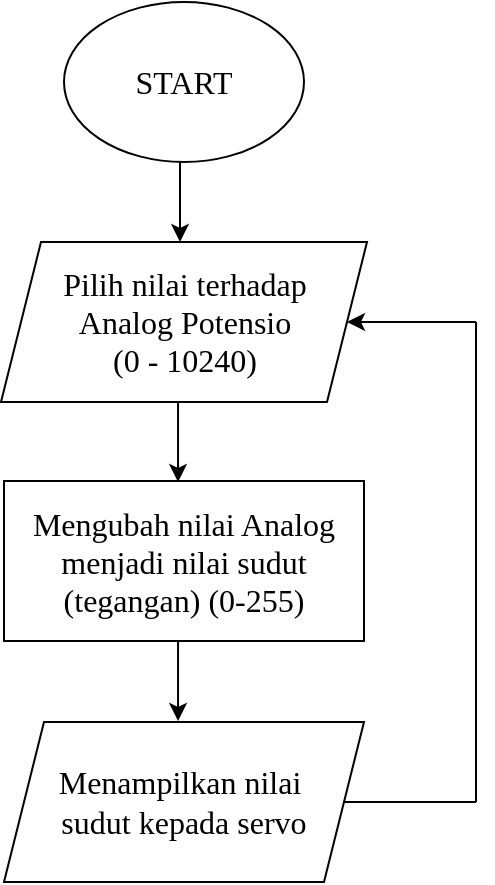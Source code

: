 <mxfile version="24.7.17">
  <diagram name="Copy of Page-1" id="vFqxtEYAQFBMvYkkHcR1">
    <mxGraphModel dx="794" dy="446" grid="1" gridSize="10" guides="1" tooltips="1" connect="1" arrows="1" fold="1" page="1" pageScale="1" pageWidth="827" pageHeight="1169" math="0" shadow="0">
      <root>
        <mxCell id="0" />
        <mxCell id="1" parent="0" />
        <mxCell id="S4IuiXMuQlr-SyENGjOr-11" value="&lt;font size=&quot;3&quot; face=&quot;Comic Sans MS&quot;&gt;START&lt;/font&gt;" style="ellipse;whiteSpace=wrap;html=1;" vertex="1" parent="1">
          <mxGeometry x="354" y="40" width="120" height="80" as="geometry" />
        </mxCell>
        <mxCell id="S4IuiXMuQlr-SyENGjOr-12" value="" style="endArrow=classic;html=1;rounded=0;" edge="1" parent="1">
          <mxGeometry width="50" height="50" relative="1" as="geometry">
            <mxPoint x="412" y="120" as="sourcePoint" />
            <mxPoint x="412" y="160" as="targetPoint" />
          </mxGeometry>
        </mxCell>
        <mxCell id="S4IuiXMuQlr-SyENGjOr-13" value="&lt;font size=&quot;3&quot; face=&quot;Comic Sans MS&quot;&gt;Pilih nilai terhadap&lt;/font&gt;&lt;div&gt;&lt;font size=&quot;3&quot; face=&quot;Comic Sans MS&quot;&gt;Analog Potensio&lt;/font&gt;&lt;/div&gt;&lt;div&gt;&lt;font size=&quot;3&quot; face=&quot;Comic Sans MS&quot;&gt;(0 - 10240)&lt;/font&gt;&lt;/div&gt;" style="shape=parallelogram;perimeter=parallelogramPerimeter;whiteSpace=wrap;html=1;fixedSize=1;" vertex="1" parent="1">
          <mxGeometry x="322.5" y="160" width="183" height="80" as="geometry" />
        </mxCell>
        <mxCell id="S4IuiXMuQlr-SyENGjOr-14" value="" style="endArrow=classic;html=1;rounded=0;" edge="1" parent="1">
          <mxGeometry width="50" height="50" relative="1" as="geometry">
            <mxPoint x="411.02" y="240" as="sourcePoint" />
            <mxPoint x="411.02" y="280" as="targetPoint" />
          </mxGeometry>
        </mxCell>
        <mxCell id="S4IuiXMuQlr-SyENGjOr-15" value="&lt;font size=&quot;3&quot; face=&quot;Comic Sans MS&quot;&gt;Mengubah nilai Analog menjadi nilai sudut (tegangan) (0-255)&lt;/font&gt;" style="rounded=0;whiteSpace=wrap;html=1;" vertex="1" parent="1">
          <mxGeometry x="324" y="279.5" width="180" height="80" as="geometry" />
        </mxCell>
        <mxCell id="S4IuiXMuQlr-SyENGjOr-16" value="" style="endArrow=classic;html=1;rounded=0;" edge="1" parent="1">
          <mxGeometry width="50" height="50" relative="1" as="geometry">
            <mxPoint x="411.02" y="359.5" as="sourcePoint" />
            <mxPoint x="411.02" y="399.5" as="targetPoint" />
          </mxGeometry>
        </mxCell>
        <mxCell id="S4IuiXMuQlr-SyENGjOr-17" value="&lt;font size=&quot;3&quot; face=&quot;Comic Sans MS&quot;&gt;Menampilkan nilai&amp;nbsp;&lt;/font&gt;&lt;div&gt;&lt;font size=&quot;3&quot; face=&quot;Comic Sans MS&quot;&gt;sudut kepada servo&lt;/font&gt;&lt;/div&gt;" style="shape=parallelogram;perimeter=parallelogramPerimeter;whiteSpace=wrap;html=1;fixedSize=1;" vertex="1" parent="1">
          <mxGeometry x="324" y="400" width="180" height="80" as="geometry" />
        </mxCell>
        <mxCell id="S4IuiXMuQlr-SyENGjOr-18" value="" style="endArrow=none;html=1;rounded=0;exitX=1;exitY=0.5;exitDx=0;exitDy=0;" edge="1" parent="1" source="S4IuiXMuQlr-SyENGjOr-17">
          <mxGeometry width="50" height="50" relative="1" as="geometry">
            <mxPoint x="493" y="510" as="sourcePoint" />
            <mxPoint x="560" y="440" as="targetPoint" />
          </mxGeometry>
        </mxCell>
        <mxCell id="S4IuiXMuQlr-SyENGjOr-19" value="" style="endArrow=none;html=1;rounded=0;" edge="1" parent="1">
          <mxGeometry width="50" height="50" relative="1" as="geometry">
            <mxPoint x="560" y="440" as="sourcePoint" />
            <mxPoint x="560" y="200" as="targetPoint" />
          </mxGeometry>
        </mxCell>
        <mxCell id="S4IuiXMuQlr-SyENGjOr-20" value="" style="endArrow=classic;html=1;rounded=0;entryX=1;entryY=0.5;entryDx=0;entryDy=0;" edge="1" parent="1" target="S4IuiXMuQlr-SyENGjOr-13">
          <mxGeometry width="50" height="50" relative="1" as="geometry">
            <mxPoint x="560" y="200" as="sourcePoint" />
            <mxPoint x="493" y="201.16" as="targetPoint" />
          </mxGeometry>
        </mxCell>
      </root>
    </mxGraphModel>
  </diagram>
</mxfile>

